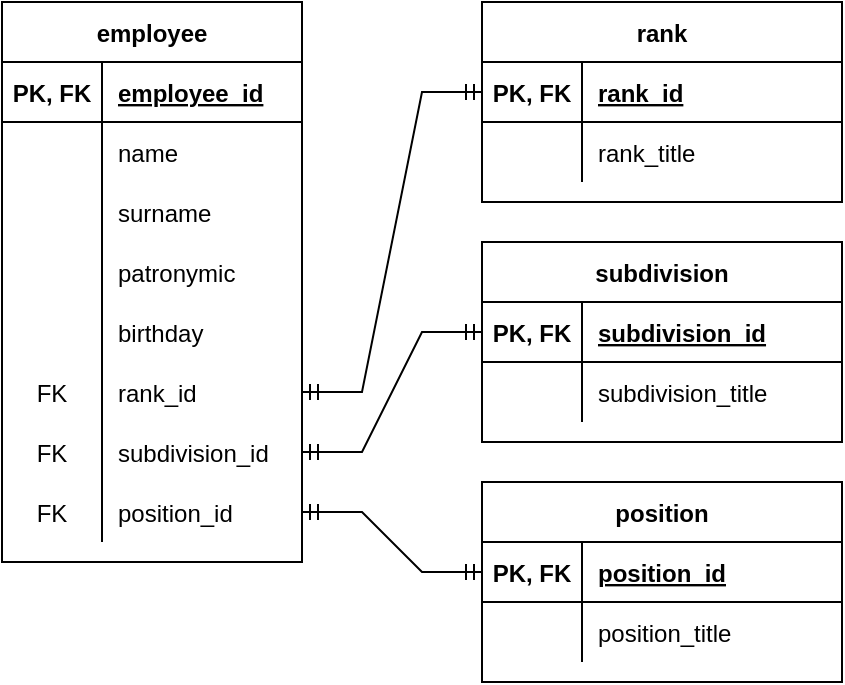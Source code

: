 <mxfile version="16.2.7" type="github">
  <diagram id="DT7fJsQrQ2kanZvE2rI_" name="epic_1">
    <mxGraphModel dx="652" dy="398" grid="1" gridSize="10" guides="1" tooltips="1" connect="1" arrows="1" fold="1" page="1" pageScale="1" pageWidth="827" pageHeight="1169" math="0" shadow="0">
      <root>
        <mxCell id="0" />
        <mxCell id="1" parent="0" />
        <mxCell id="Bn8piwGPDc1hIc3SlR9h-1" value="employee" style="shape=table;startSize=30;container=1;collapsible=1;childLayout=tableLayout;fixedRows=1;rowLines=0;fontStyle=1;align=center;resizeLast=1;" vertex="1" parent="1">
          <mxGeometry x="240" y="40" width="150" height="280" as="geometry" />
        </mxCell>
        <mxCell id="Bn8piwGPDc1hIc3SlR9h-2" value="" style="shape=tableRow;horizontal=0;startSize=0;swimlaneHead=0;swimlaneBody=0;fillColor=none;collapsible=0;dropTarget=0;points=[[0,0.5],[1,0.5]];portConstraint=eastwest;top=0;left=0;right=0;bottom=1;" vertex="1" parent="Bn8piwGPDc1hIc3SlR9h-1">
          <mxGeometry y="30" width="150" height="30" as="geometry" />
        </mxCell>
        <mxCell id="Bn8piwGPDc1hIc3SlR9h-3" value="PK, FK" style="shape=partialRectangle;connectable=0;fillColor=none;top=0;left=0;bottom=0;right=0;fontStyle=1;overflow=hidden;" vertex="1" parent="Bn8piwGPDc1hIc3SlR9h-2">
          <mxGeometry width="50" height="30" as="geometry">
            <mxRectangle width="50" height="30" as="alternateBounds" />
          </mxGeometry>
        </mxCell>
        <mxCell id="Bn8piwGPDc1hIc3SlR9h-4" value="employee_id" style="shape=partialRectangle;connectable=0;fillColor=none;top=0;left=0;bottom=0;right=0;align=left;spacingLeft=6;fontStyle=5;overflow=hidden;" vertex="1" parent="Bn8piwGPDc1hIc3SlR9h-2">
          <mxGeometry x="50" width="100" height="30" as="geometry">
            <mxRectangle width="100" height="30" as="alternateBounds" />
          </mxGeometry>
        </mxCell>
        <mxCell id="Bn8piwGPDc1hIc3SlR9h-5" value="" style="shape=tableRow;horizontal=0;startSize=0;swimlaneHead=0;swimlaneBody=0;fillColor=none;collapsible=0;dropTarget=0;points=[[0,0.5],[1,0.5]];portConstraint=eastwest;top=0;left=0;right=0;bottom=0;" vertex="1" parent="Bn8piwGPDc1hIc3SlR9h-1">
          <mxGeometry y="60" width="150" height="30" as="geometry" />
        </mxCell>
        <mxCell id="Bn8piwGPDc1hIc3SlR9h-6" value="" style="shape=partialRectangle;connectable=0;fillColor=none;top=0;left=0;bottom=0;right=0;editable=1;overflow=hidden;" vertex="1" parent="Bn8piwGPDc1hIc3SlR9h-5">
          <mxGeometry width="50" height="30" as="geometry">
            <mxRectangle width="50" height="30" as="alternateBounds" />
          </mxGeometry>
        </mxCell>
        <mxCell id="Bn8piwGPDc1hIc3SlR9h-7" value="name" style="shape=partialRectangle;connectable=0;fillColor=none;top=0;left=0;bottom=0;right=0;align=left;spacingLeft=6;overflow=hidden;" vertex="1" parent="Bn8piwGPDc1hIc3SlR9h-5">
          <mxGeometry x="50" width="100" height="30" as="geometry">
            <mxRectangle width="100" height="30" as="alternateBounds" />
          </mxGeometry>
        </mxCell>
        <mxCell id="Bn8piwGPDc1hIc3SlR9h-8" value="" style="shape=tableRow;horizontal=0;startSize=0;swimlaneHead=0;swimlaneBody=0;fillColor=none;collapsible=0;dropTarget=0;points=[[0,0.5],[1,0.5]];portConstraint=eastwest;top=0;left=0;right=0;bottom=0;" vertex="1" parent="Bn8piwGPDc1hIc3SlR9h-1">
          <mxGeometry y="90" width="150" height="30" as="geometry" />
        </mxCell>
        <mxCell id="Bn8piwGPDc1hIc3SlR9h-9" value="" style="shape=partialRectangle;connectable=0;fillColor=none;top=0;left=0;bottom=0;right=0;editable=1;overflow=hidden;" vertex="1" parent="Bn8piwGPDc1hIc3SlR9h-8">
          <mxGeometry width="50" height="30" as="geometry">
            <mxRectangle width="50" height="30" as="alternateBounds" />
          </mxGeometry>
        </mxCell>
        <mxCell id="Bn8piwGPDc1hIc3SlR9h-10" value="surname" style="shape=partialRectangle;connectable=0;fillColor=none;top=0;left=0;bottom=0;right=0;align=left;spacingLeft=6;overflow=hidden;" vertex="1" parent="Bn8piwGPDc1hIc3SlR9h-8">
          <mxGeometry x="50" width="100" height="30" as="geometry">
            <mxRectangle width="100" height="30" as="alternateBounds" />
          </mxGeometry>
        </mxCell>
        <mxCell id="Bn8piwGPDc1hIc3SlR9h-11" value="" style="shape=tableRow;horizontal=0;startSize=0;swimlaneHead=0;swimlaneBody=0;fillColor=none;collapsible=0;dropTarget=0;points=[[0,0.5],[1,0.5]];portConstraint=eastwest;top=0;left=0;right=0;bottom=0;" vertex="1" parent="Bn8piwGPDc1hIc3SlR9h-1">
          <mxGeometry y="120" width="150" height="30" as="geometry" />
        </mxCell>
        <mxCell id="Bn8piwGPDc1hIc3SlR9h-12" value="" style="shape=partialRectangle;connectable=0;fillColor=none;top=0;left=0;bottom=0;right=0;editable=1;overflow=hidden;" vertex="1" parent="Bn8piwGPDc1hIc3SlR9h-11">
          <mxGeometry width="50" height="30" as="geometry">
            <mxRectangle width="50" height="30" as="alternateBounds" />
          </mxGeometry>
        </mxCell>
        <mxCell id="Bn8piwGPDc1hIc3SlR9h-13" value="patronymic" style="shape=partialRectangle;connectable=0;fillColor=none;top=0;left=0;bottom=0;right=0;align=left;spacingLeft=6;overflow=hidden;" vertex="1" parent="Bn8piwGPDc1hIc3SlR9h-11">
          <mxGeometry x="50" width="100" height="30" as="geometry">
            <mxRectangle width="100" height="30" as="alternateBounds" />
          </mxGeometry>
        </mxCell>
        <mxCell id="Bn8piwGPDc1hIc3SlR9h-15" value="" style="shape=tableRow;horizontal=0;startSize=0;swimlaneHead=0;swimlaneBody=0;fillColor=none;collapsible=0;dropTarget=0;points=[[0,0.5],[1,0.5]];portConstraint=eastwest;top=0;left=0;right=0;bottom=0;" vertex="1" parent="Bn8piwGPDc1hIc3SlR9h-1">
          <mxGeometry y="150" width="150" height="30" as="geometry" />
        </mxCell>
        <mxCell id="Bn8piwGPDc1hIc3SlR9h-16" value="" style="shape=partialRectangle;connectable=0;fillColor=none;top=0;left=0;bottom=0;right=0;editable=1;overflow=hidden;" vertex="1" parent="Bn8piwGPDc1hIc3SlR9h-15">
          <mxGeometry width="50" height="30" as="geometry">
            <mxRectangle width="50" height="30" as="alternateBounds" />
          </mxGeometry>
        </mxCell>
        <mxCell id="Bn8piwGPDc1hIc3SlR9h-17" value="birthday" style="shape=partialRectangle;connectable=0;fillColor=none;top=0;left=0;bottom=0;right=0;align=left;spacingLeft=6;overflow=hidden;" vertex="1" parent="Bn8piwGPDc1hIc3SlR9h-15">
          <mxGeometry x="50" width="100" height="30" as="geometry">
            <mxRectangle width="100" height="30" as="alternateBounds" />
          </mxGeometry>
        </mxCell>
        <mxCell id="Bn8piwGPDc1hIc3SlR9h-18" value="" style="shape=tableRow;horizontal=0;startSize=0;swimlaneHead=0;swimlaneBody=0;fillColor=none;collapsible=0;dropTarget=0;points=[[0,0.5],[1,0.5]];portConstraint=eastwest;top=0;left=0;right=0;bottom=0;" vertex="1" parent="Bn8piwGPDc1hIc3SlR9h-1">
          <mxGeometry y="180" width="150" height="30" as="geometry" />
        </mxCell>
        <mxCell id="Bn8piwGPDc1hIc3SlR9h-19" value="FK" style="shape=partialRectangle;connectable=0;fillColor=none;top=0;left=0;bottom=0;right=0;editable=1;overflow=hidden;" vertex="1" parent="Bn8piwGPDc1hIc3SlR9h-18">
          <mxGeometry width="50" height="30" as="geometry">
            <mxRectangle width="50" height="30" as="alternateBounds" />
          </mxGeometry>
        </mxCell>
        <mxCell id="Bn8piwGPDc1hIc3SlR9h-20" value="rank_id" style="shape=partialRectangle;connectable=0;fillColor=none;top=0;left=0;bottom=0;right=0;align=left;spacingLeft=6;overflow=hidden;" vertex="1" parent="Bn8piwGPDc1hIc3SlR9h-18">
          <mxGeometry x="50" width="100" height="30" as="geometry">
            <mxRectangle width="100" height="30" as="alternateBounds" />
          </mxGeometry>
        </mxCell>
        <mxCell id="Bn8piwGPDc1hIc3SlR9h-21" value="" style="shape=tableRow;horizontal=0;startSize=0;swimlaneHead=0;swimlaneBody=0;fillColor=none;collapsible=0;dropTarget=0;points=[[0,0.5],[1,0.5]];portConstraint=eastwest;top=0;left=0;right=0;bottom=0;" vertex="1" parent="Bn8piwGPDc1hIc3SlR9h-1">
          <mxGeometry y="210" width="150" height="30" as="geometry" />
        </mxCell>
        <mxCell id="Bn8piwGPDc1hIc3SlR9h-22" value="FK" style="shape=partialRectangle;connectable=0;fillColor=none;top=0;left=0;bottom=0;right=0;editable=1;overflow=hidden;" vertex="1" parent="Bn8piwGPDc1hIc3SlR9h-21">
          <mxGeometry width="50" height="30" as="geometry">
            <mxRectangle width="50" height="30" as="alternateBounds" />
          </mxGeometry>
        </mxCell>
        <mxCell id="Bn8piwGPDc1hIc3SlR9h-23" value="subdivision_id" style="shape=partialRectangle;connectable=0;fillColor=none;top=0;left=0;bottom=0;right=0;align=left;spacingLeft=6;overflow=hidden;" vertex="1" parent="Bn8piwGPDc1hIc3SlR9h-21">
          <mxGeometry x="50" width="100" height="30" as="geometry">
            <mxRectangle width="100" height="30" as="alternateBounds" />
          </mxGeometry>
        </mxCell>
        <mxCell id="Bn8piwGPDc1hIc3SlR9h-24" value="" style="shape=tableRow;horizontal=0;startSize=0;swimlaneHead=0;swimlaneBody=0;fillColor=none;collapsible=0;dropTarget=0;points=[[0,0.5],[1,0.5]];portConstraint=eastwest;top=0;left=0;right=0;bottom=0;" vertex="1" parent="Bn8piwGPDc1hIc3SlR9h-1">
          <mxGeometry y="240" width="150" height="30" as="geometry" />
        </mxCell>
        <mxCell id="Bn8piwGPDc1hIc3SlR9h-25" value="FK" style="shape=partialRectangle;connectable=0;fillColor=none;top=0;left=0;bottom=0;right=0;editable=1;overflow=hidden;" vertex="1" parent="Bn8piwGPDc1hIc3SlR9h-24">
          <mxGeometry width="50" height="30" as="geometry">
            <mxRectangle width="50" height="30" as="alternateBounds" />
          </mxGeometry>
        </mxCell>
        <mxCell id="Bn8piwGPDc1hIc3SlR9h-26" value="position_id" style="shape=partialRectangle;connectable=0;fillColor=none;top=0;left=0;bottom=0;right=0;align=left;spacingLeft=6;overflow=hidden;" vertex="1" parent="Bn8piwGPDc1hIc3SlR9h-24">
          <mxGeometry x="50" width="100" height="30" as="geometry">
            <mxRectangle width="100" height="30" as="alternateBounds" />
          </mxGeometry>
        </mxCell>
        <mxCell id="Bn8piwGPDc1hIc3SlR9h-30" value="rank" style="shape=table;startSize=30;container=1;collapsible=1;childLayout=tableLayout;fixedRows=1;rowLines=0;fontStyle=1;align=center;resizeLast=1;" vertex="1" parent="1">
          <mxGeometry x="480" y="40" width="180" height="100" as="geometry" />
        </mxCell>
        <mxCell id="Bn8piwGPDc1hIc3SlR9h-31" value="" style="shape=tableRow;horizontal=0;startSize=0;swimlaneHead=0;swimlaneBody=0;fillColor=none;collapsible=0;dropTarget=0;points=[[0,0.5],[1,0.5]];portConstraint=eastwest;top=0;left=0;right=0;bottom=1;" vertex="1" parent="Bn8piwGPDc1hIc3SlR9h-30">
          <mxGeometry y="30" width="180" height="30" as="geometry" />
        </mxCell>
        <mxCell id="Bn8piwGPDc1hIc3SlR9h-32" value="PK, FK" style="shape=partialRectangle;connectable=0;fillColor=none;top=0;left=0;bottom=0;right=0;fontStyle=1;overflow=hidden;" vertex="1" parent="Bn8piwGPDc1hIc3SlR9h-31">
          <mxGeometry width="50" height="30" as="geometry">
            <mxRectangle width="50" height="30" as="alternateBounds" />
          </mxGeometry>
        </mxCell>
        <mxCell id="Bn8piwGPDc1hIc3SlR9h-33" value="rank_id" style="shape=partialRectangle;connectable=0;fillColor=none;top=0;left=0;bottom=0;right=0;align=left;spacingLeft=6;fontStyle=5;overflow=hidden;" vertex="1" parent="Bn8piwGPDc1hIc3SlR9h-31">
          <mxGeometry x="50" width="130" height="30" as="geometry">
            <mxRectangle width="130" height="30" as="alternateBounds" />
          </mxGeometry>
        </mxCell>
        <mxCell id="Bn8piwGPDc1hIc3SlR9h-34" value="" style="shape=tableRow;horizontal=0;startSize=0;swimlaneHead=0;swimlaneBody=0;fillColor=none;collapsible=0;dropTarget=0;points=[[0,0.5],[1,0.5]];portConstraint=eastwest;top=0;left=0;right=0;bottom=0;" vertex="1" parent="Bn8piwGPDc1hIc3SlR9h-30">
          <mxGeometry y="60" width="180" height="30" as="geometry" />
        </mxCell>
        <mxCell id="Bn8piwGPDc1hIc3SlR9h-35" value="" style="shape=partialRectangle;connectable=0;fillColor=none;top=0;left=0;bottom=0;right=0;editable=1;overflow=hidden;" vertex="1" parent="Bn8piwGPDc1hIc3SlR9h-34">
          <mxGeometry width="50" height="30" as="geometry">
            <mxRectangle width="50" height="30" as="alternateBounds" />
          </mxGeometry>
        </mxCell>
        <mxCell id="Bn8piwGPDc1hIc3SlR9h-36" value="rank_title" style="shape=partialRectangle;connectable=0;fillColor=none;top=0;left=0;bottom=0;right=0;align=left;spacingLeft=6;overflow=hidden;" vertex="1" parent="Bn8piwGPDc1hIc3SlR9h-34">
          <mxGeometry x="50" width="130" height="30" as="geometry">
            <mxRectangle width="130" height="30" as="alternateBounds" />
          </mxGeometry>
        </mxCell>
        <mxCell id="Bn8piwGPDc1hIc3SlR9h-49" value="subdivision" style="shape=table;startSize=30;container=1;collapsible=1;childLayout=tableLayout;fixedRows=1;rowLines=0;fontStyle=1;align=center;resizeLast=1;" vertex="1" parent="1">
          <mxGeometry x="480" y="160" width="180" height="100" as="geometry" />
        </mxCell>
        <mxCell id="Bn8piwGPDc1hIc3SlR9h-50" value="" style="shape=tableRow;horizontal=0;startSize=0;swimlaneHead=0;swimlaneBody=0;fillColor=none;collapsible=0;dropTarget=0;points=[[0,0.5],[1,0.5]];portConstraint=eastwest;top=0;left=0;right=0;bottom=1;" vertex="1" parent="Bn8piwGPDc1hIc3SlR9h-49">
          <mxGeometry y="30" width="180" height="30" as="geometry" />
        </mxCell>
        <mxCell id="Bn8piwGPDc1hIc3SlR9h-51" value="PK, FK" style="shape=partialRectangle;connectable=0;fillColor=none;top=0;left=0;bottom=0;right=0;fontStyle=1;overflow=hidden;" vertex="1" parent="Bn8piwGPDc1hIc3SlR9h-50">
          <mxGeometry width="50" height="30" as="geometry">
            <mxRectangle width="50" height="30" as="alternateBounds" />
          </mxGeometry>
        </mxCell>
        <mxCell id="Bn8piwGPDc1hIc3SlR9h-52" value="subdivision_id" style="shape=partialRectangle;connectable=0;fillColor=none;top=0;left=0;bottom=0;right=0;align=left;spacingLeft=6;fontStyle=5;overflow=hidden;" vertex="1" parent="Bn8piwGPDc1hIc3SlR9h-50">
          <mxGeometry x="50" width="130" height="30" as="geometry">
            <mxRectangle width="130" height="30" as="alternateBounds" />
          </mxGeometry>
        </mxCell>
        <mxCell id="Bn8piwGPDc1hIc3SlR9h-53" value="" style="shape=tableRow;horizontal=0;startSize=0;swimlaneHead=0;swimlaneBody=0;fillColor=none;collapsible=0;dropTarget=0;points=[[0,0.5],[1,0.5]];portConstraint=eastwest;top=0;left=0;right=0;bottom=0;" vertex="1" parent="Bn8piwGPDc1hIc3SlR9h-49">
          <mxGeometry y="60" width="180" height="30" as="geometry" />
        </mxCell>
        <mxCell id="Bn8piwGPDc1hIc3SlR9h-54" value="" style="shape=partialRectangle;connectable=0;fillColor=none;top=0;left=0;bottom=0;right=0;editable=1;overflow=hidden;" vertex="1" parent="Bn8piwGPDc1hIc3SlR9h-53">
          <mxGeometry width="50" height="30" as="geometry">
            <mxRectangle width="50" height="30" as="alternateBounds" />
          </mxGeometry>
        </mxCell>
        <mxCell id="Bn8piwGPDc1hIc3SlR9h-55" value="subdivision_title" style="shape=partialRectangle;connectable=0;fillColor=none;top=0;left=0;bottom=0;right=0;align=left;spacingLeft=6;overflow=hidden;" vertex="1" parent="Bn8piwGPDc1hIc3SlR9h-53">
          <mxGeometry x="50" width="130" height="30" as="geometry">
            <mxRectangle width="130" height="30" as="alternateBounds" />
          </mxGeometry>
        </mxCell>
        <mxCell id="Bn8piwGPDc1hIc3SlR9h-56" value="position" style="shape=table;startSize=30;container=1;collapsible=1;childLayout=tableLayout;fixedRows=1;rowLines=0;fontStyle=1;align=center;resizeLast=1;" vertex="1" parent="1">
          <mxGeometry x="480" y="280" width="180" height="100" as="geometry" />
        </mxCell>
        <mxCell id="Bn8piwGPDc1hIc3SlR9h-57" value="" style="shape=tableRow;horizontal=0;startSize=0;swimlaneHead=0;swimlaneBody=0;fillColor=none;collapsible=0;dropTarget=0;points=[[0,0.5],[1,0.5]];portConstraint=eastwest;top=0;left=0;right=0;bottom=1;" vertex="1" parent="Bn8piwGPDc1hIc3SlR9h-56">
          <mxGeometry y="30" width="180" height="30" as="geometry" />
        </mxCell>
        <mxCell id="Bn8piwGPDc1hIc3SlR9h-58" value="PK, FK" style="shape=partialRectangle;connectable=0;fillColor=none;top=0;left=0;bottom=0;right=0;fontStyle=1;overflow=hidden;" vertex="1" parent="Bn8piwGPDc1hIc3SlR9h-57">
          <mxGeometry width="50" height="30" as="geometry">
            <mxRectangle width="50" height="30" as="alternateBounds" />
          </mxGeometry>
        </mxCell>
        <mxCell id="Bn8piwGPDc1hIc3SlR9h-59" value="position_id" style="shape=partialRectangle;connectable=0;fillColor=none;top=0;left=0;bottom=0;right=0;align=left;spacingLeft=6;fontStyle=5;overflow=hidden;" vertex="1" parent="Bn8piwGPDc1hIc3SlR9h-57">
          <mxGeometry x="50" width="130" height="30" as="geometry">
            <mxRectangle width="130" height="30" as="alternateBounds" />
          </mxGeometry>
        </mxCell>
        <mxCell id="Bn8piwGPDc1hIc3SlR9h-60" value="" style="shape=tableRow;horizontal=0;startSize=0;swimlaneHead=0;swimlaneBody=0;fillColor=none;collapsible=0;dropTarget=0;points=[[0,0.5],[1,0.5]];portConstraint=eastwest;top=0;left=0;right=0;bottom=0;" vertex="1" parent="Bn8piwGPDc1hIc3SlR9h-56">
          <mxGeometry y="60" width="180" height="30" as="geometry" />
        </mxCell>
        <mxCell id="Bn8piwGPDc1hIc3SlR9h-61" value="" style="shape=partialRectangle;connectable=0;fillColor=none;top=0;left=0;bottom=0;right=0;editable=1;overflow=hidden;" vertex="1" parent="Bn8piwGPDc1hIc3SlR9h-60">
          <mxGeometry width="50" height="30" as="geometry">
            <mxRectangle width="50" height="30" as="alternateBounds" />
          </mxGeometry>
        </mxCell>
        <mxCell id="Bn8piwGPDc1hIc3SlR9h-62" value="position_title" style="shape=partialRectangle;connectable=0;fillColor=none;top=0;left=0;bottom=0;right=0;align=left;spacingLeft=6;overflow=hidden;" vertex="1" parent="Bn8piwGPDc1hIc3SlR9h-60">
          <mxGeometry x="50" width="130" height="30" as="geometry">
            <mxRectangle width="130" height="30" as="alternateBounds" />
          </mxGeometry>
        </mxCell>
        <mxCell id="Bn8piwGPDc1hIc3SlR9h-65" value="" style="edgeStyle=entityRelationEdgeStyle;fontSize=12;html=1;endArrow=ERmandOne;startArrow=ERmandOne;rounded=0;entryX=0;entryY=0.5;entryDx=0;entryDy=0;exitX=1;exitY=0.5;exitDx=0;exitDy=0;" edge="1" parent="1" source="Bn8piwGPDc1hIc3SlR9h-18" target="Bn8piwGPDc1hIc3SlR9h-31">
          <mxGeometry width="100" height="100" relative="1" as="geometry">
            <mxPoint x="364" y="200" as="sourcePoint" />
            <mxPoint x="464" y="100" as="targetPoint" />
          </mxGeometry>
        </mxCell>
        <mxCell id="Bn8piwGPDc1hIc3SlR9h-66" value="" style="edgeStyle=entityRelationEdgeStyle;fontSize=12;html=1;endArrow=ERmandOne;startArrow=ERmandOne;rounded=0;entryX=0;entryY=0.5;entryDx=0;entryDy=0;exitX=1;exitY=0.5;exitDx=0;exitDy=0;" edge="1" parent="1" source="Bn8piwGPDc1hIc3SlR9h-21" target="Bn8piwGPDc1hIc3SlR9h-50">
          <mxGeometry width="100" height="100" relative="1" as="geometry">
            <mxPoint x="430" y="265" as="sourcePoint" />
            <mxPoint x="510" y="190" as="targetPoint" />
          </mxGeometry>
        </mxCell>
        <mxCell id="Bn8piwGPDc1hIc3SlR9h-67" value="" style="edgeStyle=entityRelationEdgeStyle;fontSize=12;html=1;endArrow=ERmandOne;startArrow=ERmandOne;rounded=0;exitX=1;exitY=0.5;exitDx=0;exitDy=0;entryX=0;entryY=0.5;entryDx=0;entryDy=0;" edge="1" parent="1" source="Bn8piwGPDc1hIc3SlR9h-24" target="Bn8piwGPDc1hIc3SlR9h-57">
          <mxGeometry width="100" height="100" relative="1" as="geometry">
            <mxPoint x="410" y="290" as="sourcePoint" />
            <mxPoint x="510" y="190" as="targetPoint" />
          </mxGeometry>
        </mxCell>
      </root>
    </mxGraphModel>
  </diagram>
</mxfile>
